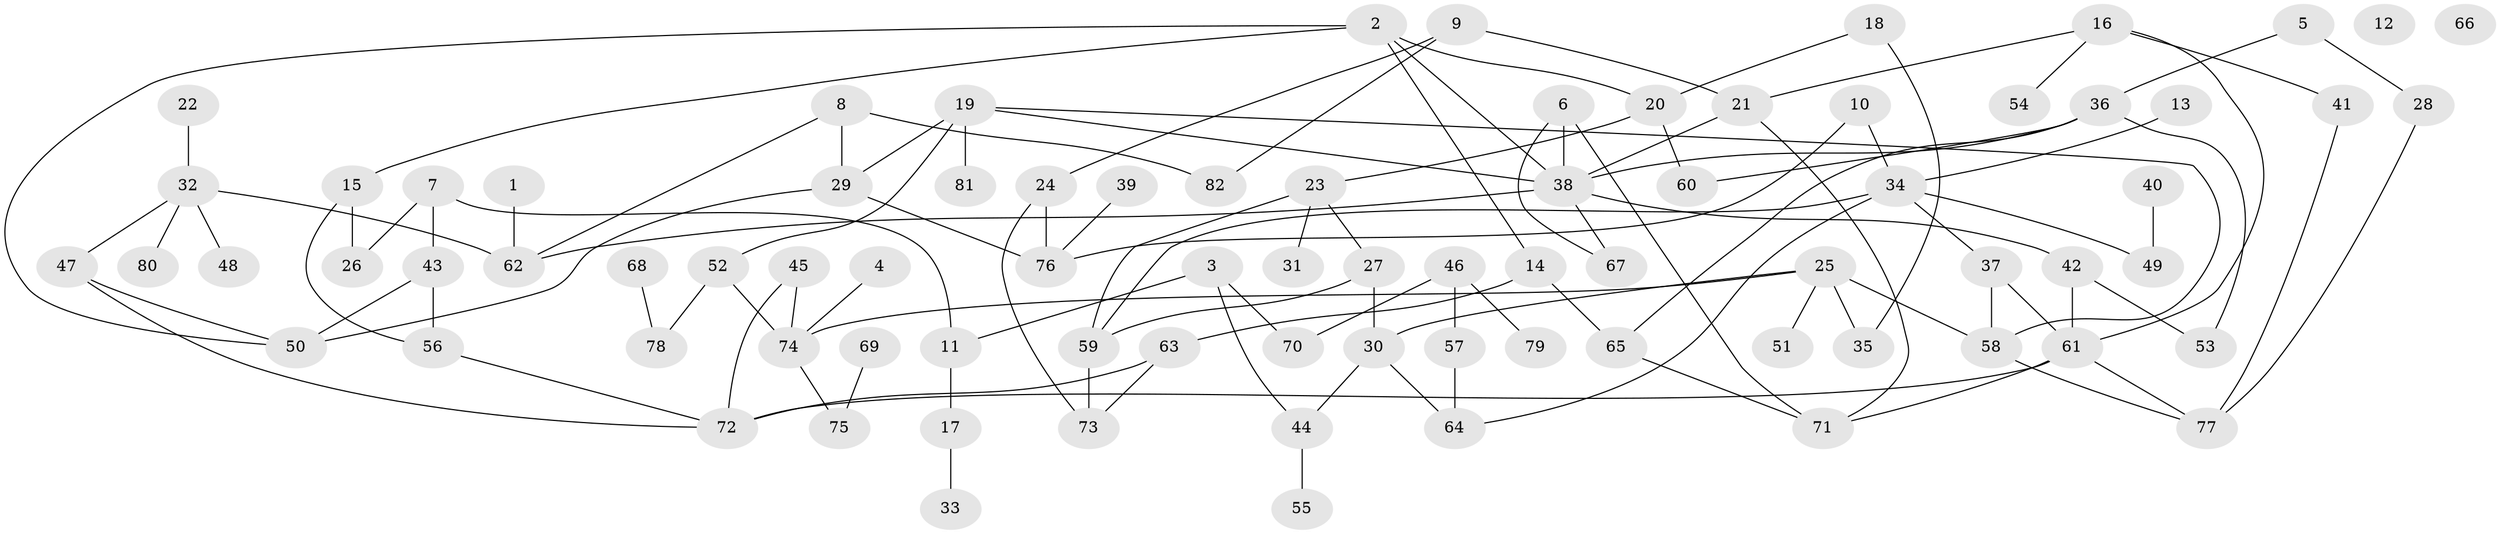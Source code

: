 // Generated by graph-tools (version 1.1) at 2025/00/03/09/25 03:00:44]
// undirected, 82 vertices, 113 edges
graph export_dot {
graph [start="1"]
  node [color=gray90,style=filled];
  1;
  2;
  3;
  4;
  5;
  6;
  7;
  8;
  9;
  10;
  11;
  12;
  13;
  14;
  15;
  16;
  17;
  18;
  19;
  20;
  21;
  22;
  23;
  24;
  25;
  26;
  27;
  28;
  29;
  30;
  31;
  32;
  33;
  34;
  35;
  36;
  37;
  38;
  39;
  40;
  41;
  42;
  43;
  44;
  45;
  46;
  47;
  48;
  49;
  50;
  51;
  52;
  53;
  54;
  55;
  56;
  57;
  58;
  59;
  60;
  61;
  62;
  63;
  64;
  65;
  66;
  67;
  68;
  69;
  70;
  71;
  72;
  73;
  74;
  75;
  76;
  77;
  78;
  79;
  80;
  81;
  82;
  1 -- 62;
  2 -- 14;
  2 -- 15;
  2 -- 20;
  2 -- 38;
  2 -- 50;
  3 -- 11;
  3 -- 44;
  3 -- 70;
  4 -- 74;
  5 -- 28;
  5 -- 36;
  6 -- 38;
  6 -- 67;
  6 -- 71;
  7 -- 11;
  7 -- 26;
  7 -- 43;
  8 -- 29;
  8 -- 62;
  8 -- 82;
  9 -- 21;
  9 -- 24;
  9 -- 82;
  10 -- 34;
  10 -- 76;
  11 -- 17;
  13 -- 34;
  14 -- 63;
  14 -- 65;
  15 -- 26;
  15 -- 56;
  16 -- 21;
  16 -- 41;
  16 -- 54;
  16 -- 61;
  17 -- 33;
  18 -- 20;
  18 -- 35;
  19 -- 29;
  19 -- 38;
  19 -- 52;
  19 -- 58;
  19 -- 81;
  20 -- 23;
  20 -- 60;
  21 -- 38;
  21 -- 71;
  22 -- 32;
  23 -- 27;
  23 -- 31;
  23 -- 59;
  24 -- 73;
  24 -- 76;
  25 -- 30;
  25 -- 35;
  25 -- 51;
  25 -- 58;
  25 -- 74;
  27 -- 30;
  27 -- 59;
  28 -- 77;
  29 -- 50;
  29 -- 76;
  30 -- 44;
  30 -- 64;
  32 -- 47;
  32 -- 48;
  32 -- 62;
  32 -- 80;
  34 -- 37;
  34 -- 49;
  34 -- 59;
  34 -- 64;
  36 -- 38;
  36 -- 53;
  36 -- 60;
  36 -- 65;
  37 -- 58;
  37 -- 61;
  38 -- 42;
  38 -- 62;
  38 -- 67;
  39 -- 76;
  40 -- 49;
  41 -- 77;
  42 -- 53;
  42 -- 61;
  43 -- 50;
  43 -- 56;
  44 -- 55;
  45 -- 72;
  45 -- 74;
  46 -- 57;
  46 -- 70;
  46 -- 79;
  47 -- 50;
  47 -- 72;
  52 -- 74;
  52 -- 78;
  56 -- 72;
  57 -- 64;
  58 -- 77;
  59 -- 73;
  61 -- 71;
  61 -- 72;
  61 -- 77;
  63 -- 72;
  63 -- 73;
  65 -- 71;
  68 -- 78;
  69 -- 75;
  74 -- 75;
}
